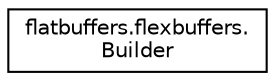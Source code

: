 digraph "Graphical Class Hierarchy"
{
 // LATEX_PDF_SIZE
  edge [fontname="Helvetica",fontsize="10",labelfontname="Helvetica",labelfontsize="10"];
  node [fontname="Helvetica",fontsize="10",shape=record];
  rankdir="LR";
  Node0 [label="flatbuffers.flexbuffers.\lBuilder",height=0.2,width=0.4,color="black", fillcolor="white", style="filled",URL="$classflatbuffers_1_1flexbuffers_1_1Builder.html",tooltip=" "];
}

